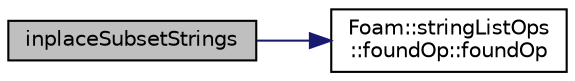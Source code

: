 digraph "inplaceSubsetStrings"
{
  bgcolor="transparent";
  edge [fontname="Helvetica",fontsize="10",labelfontname="Helvetica",labelfontsize="10"];
  node [fontname="Helvetica",fontsize="10",shape=record];
  rankdir="LR";
  Node1 [label="inplaceSubsetStrings",height=0.2,width=0.4,color="black", fillcolor="grey75", style="filled" fontcolor="black"];
  Node1 -> Node2 [color="midnightblue",fontsize="10",style="solid",fontname="Helvetica"];
  Node2 [label="Foam::stringListOps\l::foundOp::foundOp",height=0.2,width=0.4,color="black",URL="$structFoam_1_1stringListOps_1_1foundOp.html#ad4d46753f5d1d140c530eca694ceac61"];
}
